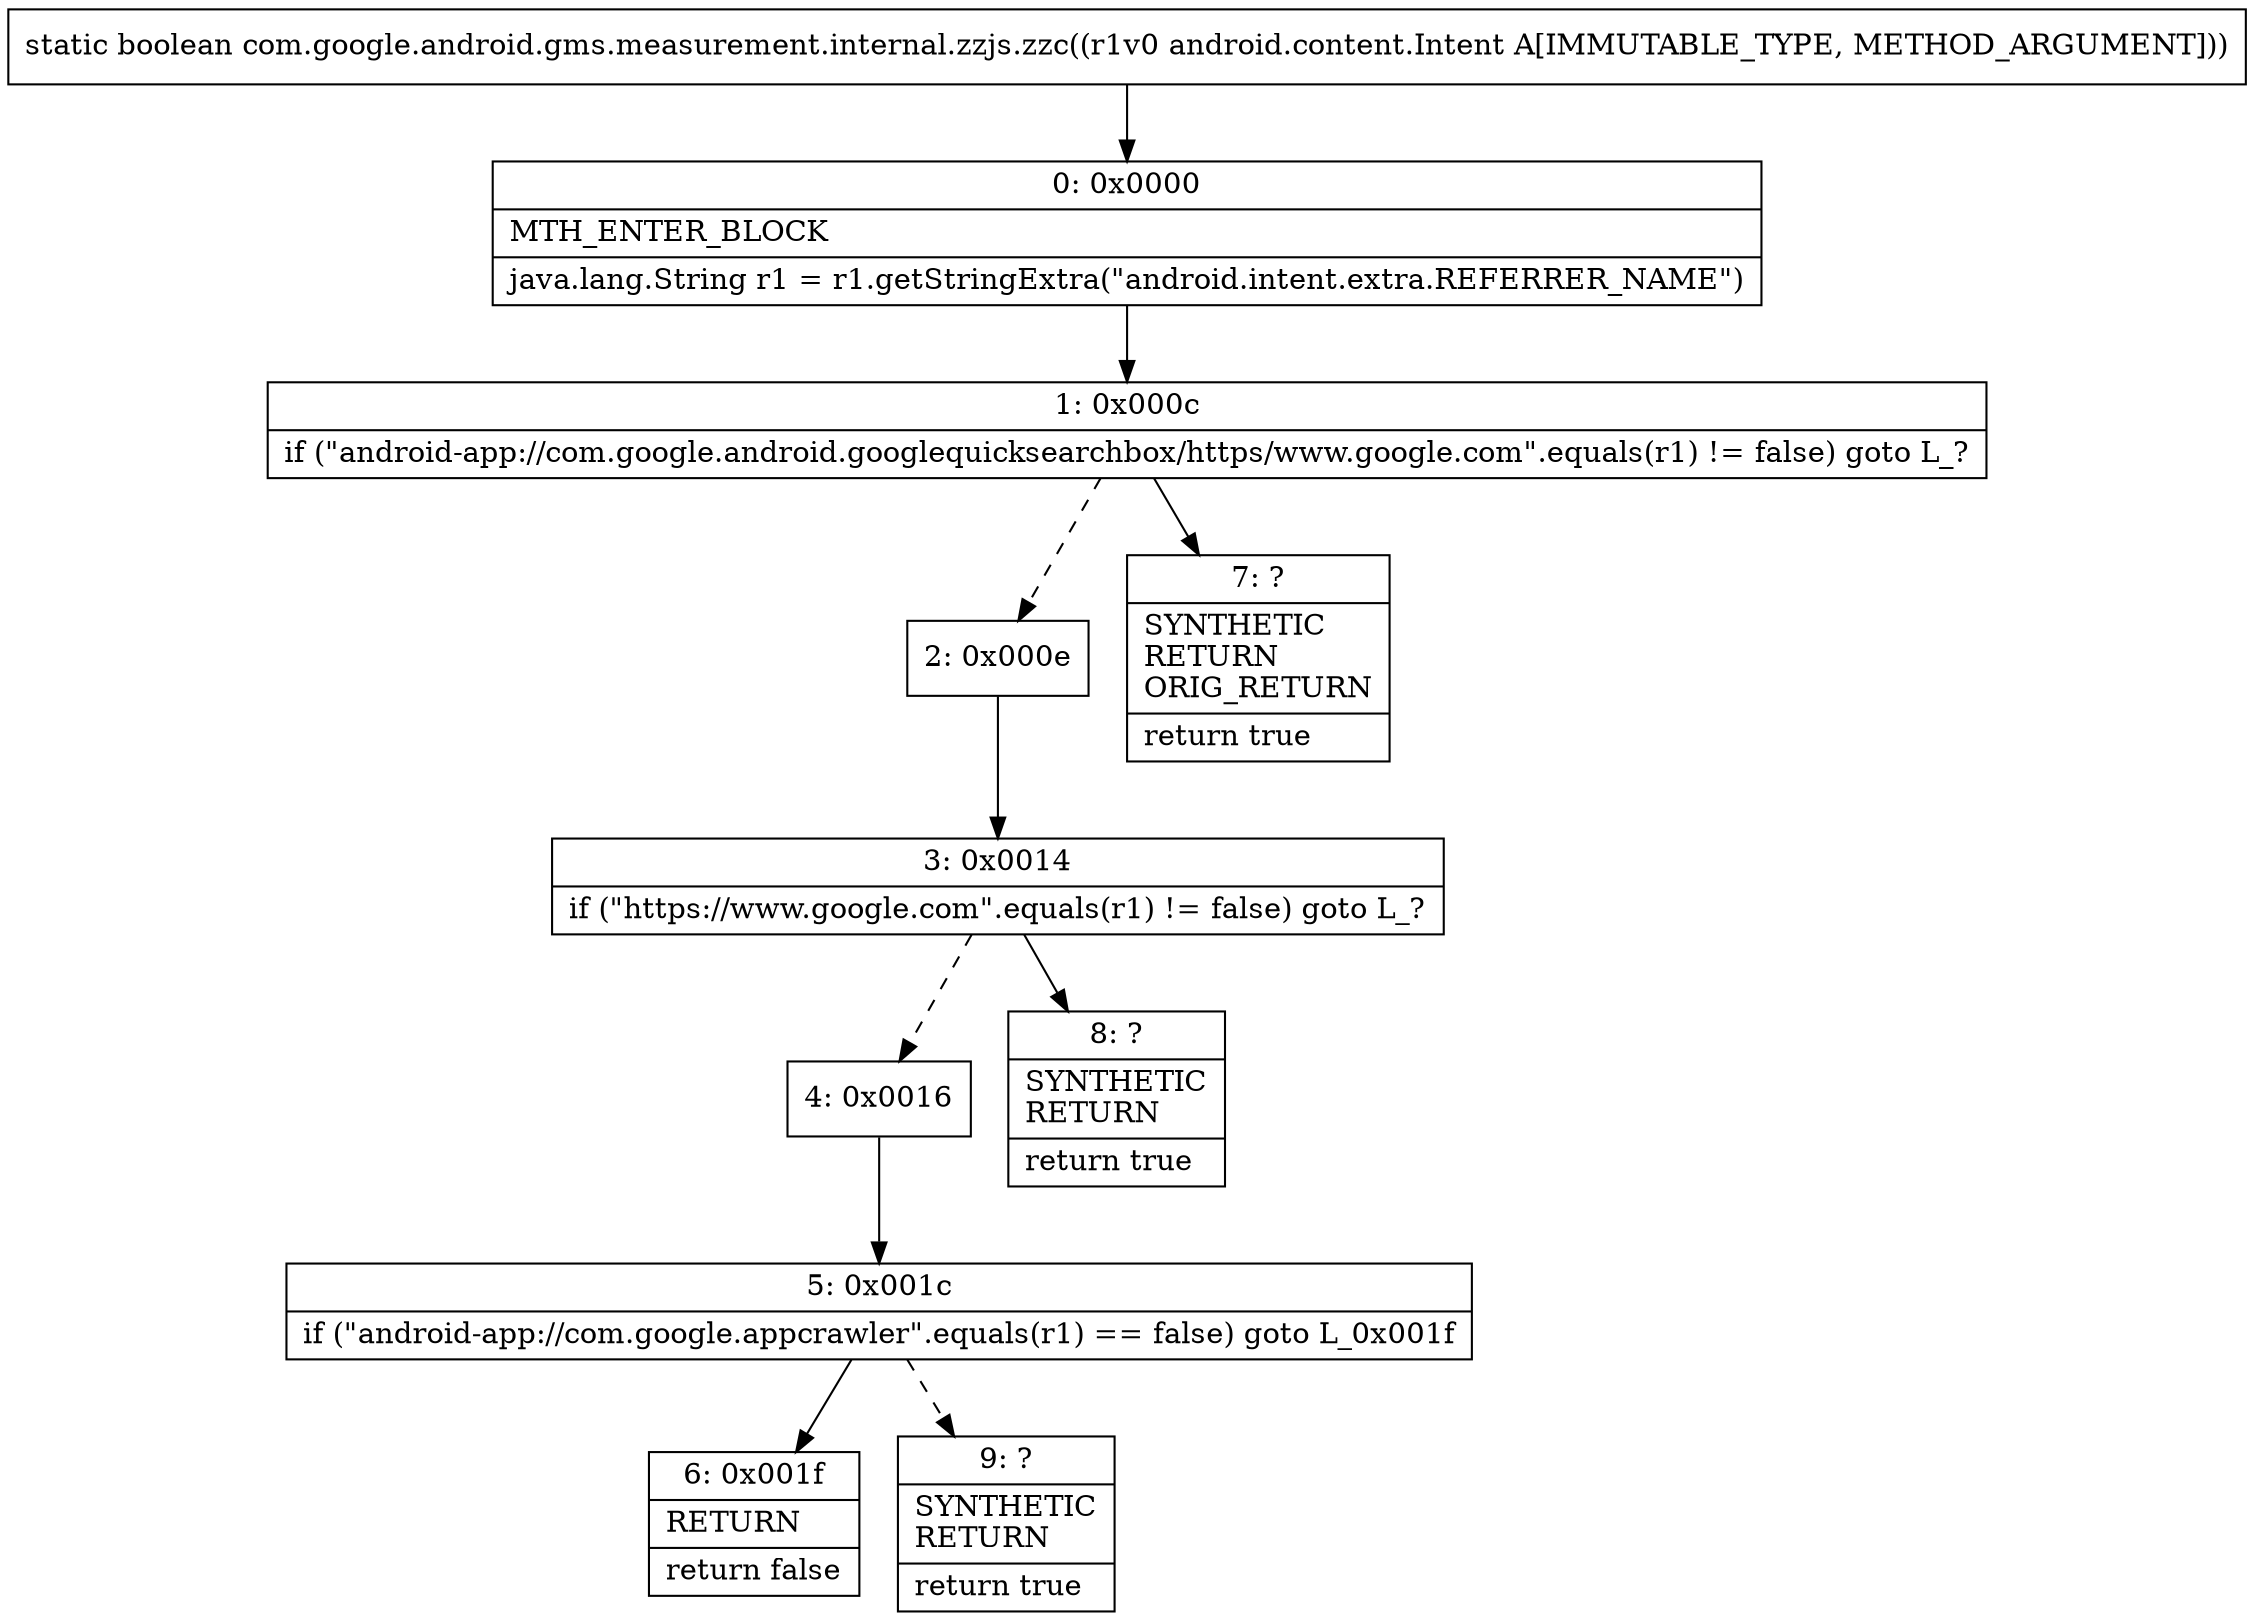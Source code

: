 digraph "CFG forcom.google.android.gms.measurement.internal.zzjs.zzc(Landroid\/content\/Intent;)Z" {
Node_0 [shape=record,label="{0\:\ 0x0000|MTH_ENTER_BLOCK\l|java.lang.String r1 = r1.getStringExtra(\"android.intent.extra.REFERRER_NAME\")\l}"];
Node_1 [shape=record,label="{1\:\ 0x000c|if (\"android\-app:\/\/com.google.android.googlequicksearchbox\/https\/www.google.com\".equals(r1) != false) goto L_?\l}"];
Node_2 [shape=record,label="{2\:\ 0x000e}"];
Node_3 [shape=record,label="{3\:\ 0x0014|if (\"https:\/\/www.google.com\".equals(r1) != false) goto L_?\l}"];
Node_4 [shape=record,label="{4\:\ 0x0016}"];
Node_5 [shape=record,label="{5\:\ 0x001c|if (\"android\-app:\/\/com.google.appcrawler\".equals(r1) == false) goto L_0x001f\l}"];
Node_6 [shape=record,label="{6\:\ 0x001f|RETURN\l|return false\l}"];
Node_7 [shape=record,label="{7\:\ ?|SYNTHETIC\lRETURN\lORIG_RETURN\l|return true\l}"];
Node_8 [shape=record,label="{8\:\ ?|SYNTHETIC\lRETURN\l|return true\l}"];
Node_9 [shape=record,label="{9\:\ ?|SYNTHETIC\lRETURN\l|return true\l}"];
MethodNode[shape=record,label="{static boolean com.google.android.gms.measurement.internal.zzjs.zzc((r1v0 android.content.Intent A[IMMUTABLE_TYPE, METHOD_ARGUMENT])) }"];
MethodNode -> Node_0;
Node_0 -> Node_1;
Node_1 -> Node_2[style=dashed];
Node_1 -> Node_7;
Node_2 -> Node_3;
Node_3 -> Node_4[style=dashed];
Node_3 -> Node_8;
Node_4 -> Node_5;
Node_5 -> Node_6;
Node_5 -> Node_9[style=dashed];
}

